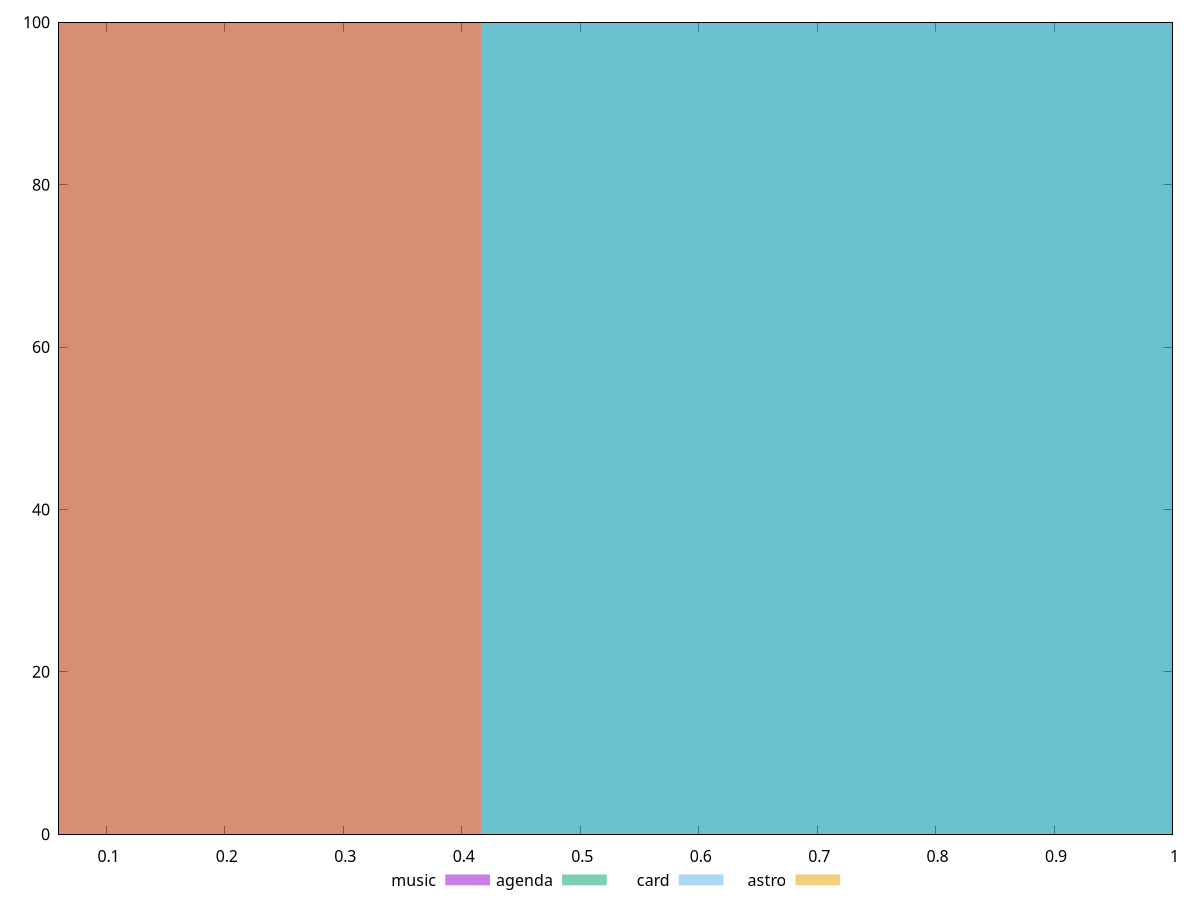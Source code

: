 reset

$music <<EOF
0 100
EOF

$agenda <<EOF
0.8324179597590432 100
EOF

$card <<EOF
0.8324179597590432 100
EOF

$astro <<EOF
0 100
EOF

set key outside below
set boxwidth 0.8324179597590432
set xrange [0.06:1]
set yrange [0:100]
set trange [0:100]
set style fill transparent solid 0.5 noborder
set terminal svg size 640, 520 enhanced background rgb 'white'
set output "reports/report_00031_2021-02-24T23-18-18.084Z/max-potential-fid/comparison/histogram/all_score.svg"

plot $music title "music" with boxes, \
     $agenda title "agenda" with boxes, \
     $card title "card" with boxes, \
     $astro title "astro" with boxes

reset
